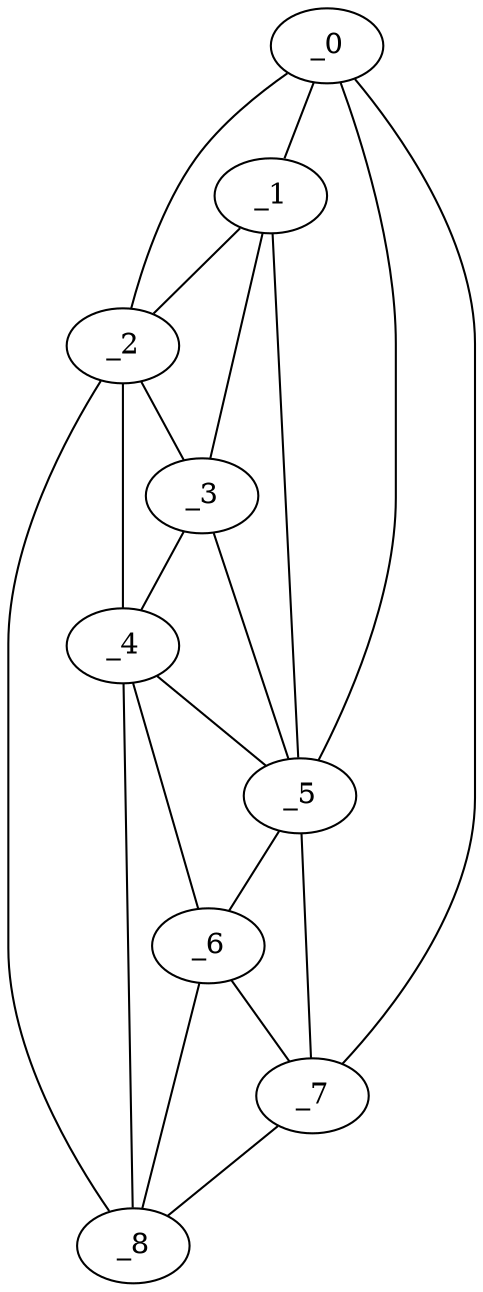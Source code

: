 graph "obj73__40.gxl" {
	_0	 [x=32,
		y=82];
	_1	 [x=41,
		y=84];
	_0 -- _1	 [valence=2];
	_2	 [x=84,
		y=96];
	_0 -- _2	 [valence=1];
	_5	 [x=98,
		y=73];
	_0 -- _5	 [valence=1];
	_7	 [x=119,
		y=60];
	_0 -- _7	 [valence=1];
	_1 -- _2	 [valence=2];
	_3	 [x=85,
		y=89];
	_1 -- _3	 [valence=2];
	_1 -- _5	 [valence=2];
	_2 -- _3	 [valence=2];
	_4	 [x=94,
		y=90];
	_2 -- _4	 [valence=2];
	_8	 [x=120,
		y=80];
	_2 -- _8	 [valence=1];
	_3 -- _4	 [valence=2];
	_3 -- _5	 [valence=2];
	_4 -- _5	 [valence=2];
	_6	 [x=106,
		y=77];
	_4 -- _6	 [valence=2];
	_4 -- _8	 [valence=1];
	_5 -- _6	 [valence=1];
	_5 -- _7	 [valence=2];
	_6 -- _7	 [valence=1];
	_6 -- _8	 [valence=2];
	_7 -- _8	 [valence=1];
}
